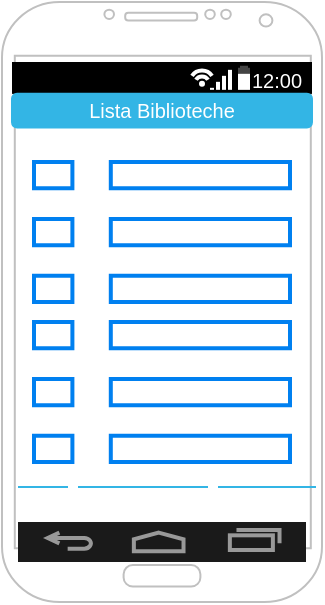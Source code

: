 <mxfile version="14.4.3" type="device"><diagram id="fyK7bGRgVoosKaQCLrQN" name="Page-1"><mxGraphModel dx="768" dy="482" grid="1" gridSize="10" guides="1" tooltips="1" connect="1" arrows="1" fold="1" page="1" pageScale="1" pageWidth="827" pageHeight="1169" math="0" shadow="0"><root><mxCell id="0"/><mxCell id="1" parent="0"/><mxCell id="z3EYkbqggRRTuBLh_ws_-1" value="" style="verticalLabelPosition=bottom;verticalAlign=top;html=1;shadow=0;dashed=0;strokeWidth=1;shape=mxgraph.android.phone2;strokeColor=#c0c0c0;" parent="1" vertex="1"><mxGeometry x="250" y="120" width="160" height="300" as="geometry"/></mxCell><mxCell id="z3EYkbqggRRTuBLh_ws_-2" value="" style="verticalLabelPosition=bottom;verticalAlign=top;html=1;shadow=0;dashed=0;strokeWidth=2;shape=mxgraph.android.navigation_bar_1;fillColor=#1A1A1A;strokeColor=#999999;" parent="1" vertex="1"><mxGeometry x="258" y="380" width="144" height="20" as="geometry"/></mxCell><mxCell id="z3EYkbqggRRTuBLh_ws_-7" value="" style="strokeWidth=1;html=1;shadow=0;dashed=0;shape=mxgraph.android.statusBar;align=center;fillColor=#000000;strokeColor=#ffffff;fontColor=#ffffff;fontSize=10;" parent="1" vertex="1"><mxGeometry x="255" y="150" width="150" height="15.83" as="geometry"/></mxCell><mxCell id="z3EYkbqggRRTuBLh_ws_-9" value="" style="verticalLabelPosition=bottom;verticalAlign=top;html=1;shadow=0;dashed=0;strokeWidth=1;shape=mxgraph.android.indeterminate_progress_bar;strokeColor=#33B5E5;pointerEvents=1;rounded=1;gradientColor=none;" parent="1" vertex="1"><mxGeometry x="258" y="360" width="149" height="5" as="geometry"/></mxCell><mxCell id="z3EYkbqggRRTuBLh_ws_-10" value="&lt;font size=&quot;1&quot;&gt;Lista Biblioteche&lt;/font&gt;" style="whiteSpace=wrap;html=1;shadow=0;dashed=0;fontSize=10;align=center;fillColor=#33b5e5;strokeColor=#33B5E5;fontColor=#FFFFFF;rounded=1;" parent="1" vertex="1"><mxGeometry x="255" y="165.83" width="150" height="16.88" as="geometry"/></mxCell><mxCell id="z3EYkbqggRRTuBLh_ws_-11" value="" style="html=1;verticalLabelPosition=bottom;align=center;labelBackgroundColor=#ffffff;verticalAlign=top;strokeWidth=2;strokeColor=#0080F0;shadow=0;dashed=0;shape=mxgraph.ios7.icons.preferences;pointerEvents=1" parent="1" vertex="1"><mxGeometry x="266" y="280" width="128" height="70" as="geometry"/></mxCell><mxCell id="z3EYkbqggRRTuBLh_ws_-12" value="" style="html=1;verticalLabelPosition=bottom;align=center;labelBackgroundColor=#ffffff;verticalAlign=top;strokeWidth=2;strokeColor=#0080F0;shadow=0;dashed=0;shape=mxgraph.ios7.icons.preferences;pointerEvents=1" parent="1" vertex="1"><mxGeometry x="266" y="200" width="128" height="70" as="geometry"/></mxCell></root></mxGraphModel></diagram></mxfile>